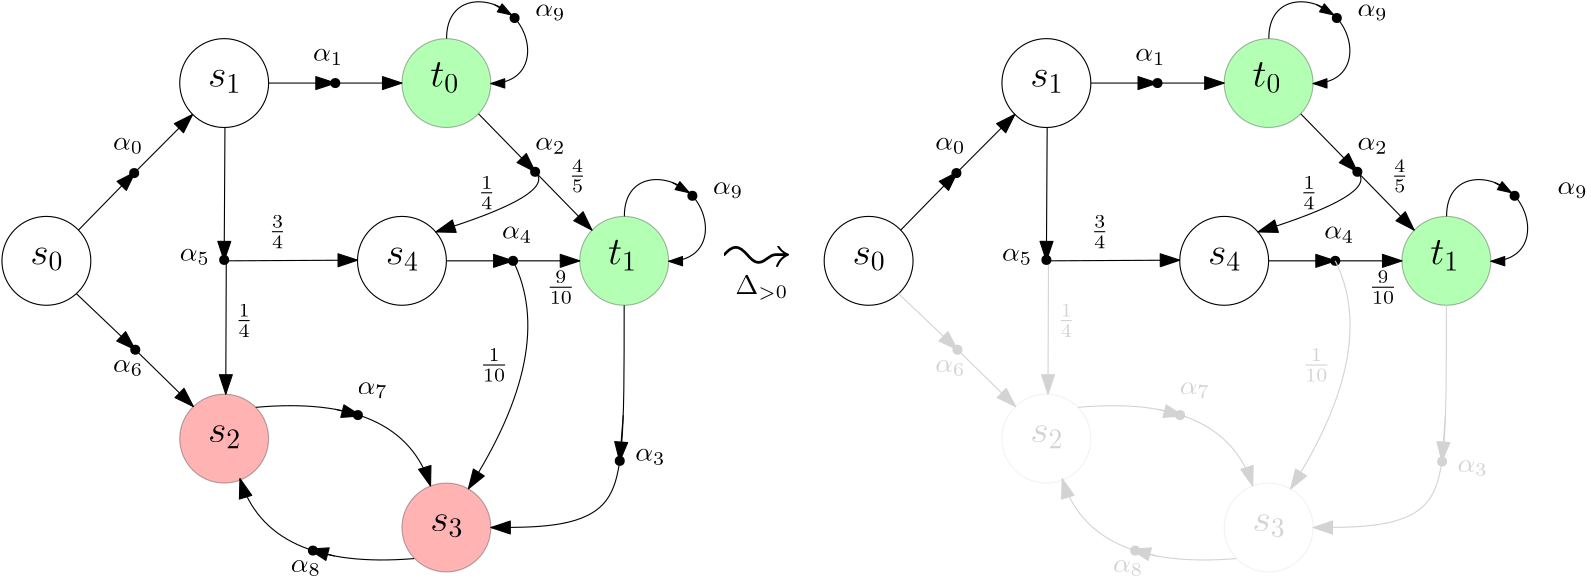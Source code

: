<?xml version="1.0"?>
<!DOCTYPE ipe SYSTEM "ipe.dtd">
<ipe version="70206" creator="Ipe 7.2.6">
<info created="D:20180215123956" modified="D:20180513090619"/>
<preamble>\usepackage{color}
\usepackage{latexsym}
%% The &apos;lf&apos; option for lining figures
%% The &apos;sfdefault&apos; option to make the base font sans serif
\usepackage[T1]{fontenc}</preamble>
<ipestyle name="basic">
<symbol name="arrow/arc(spx)">
<path stroke="sym-stroke" fill="sym-stroke" pen="sym-pen">
0 0 m
-1 0.333 l
-1 -0.333 l
h
</path>
</symbol>
<symbol name="arrow/farc(spx)">
<path stroke="sym-stroke" fill="white" pen="sym-pen">
0 0 m
-1 0.333 l
-1 -0.333 l
h
</path>
</symbol>
<symbol name="arrow/ptarc(spx)">
<path stroke="sym-stroke" fill="sym-stroke" pen="sym-pen">
0 0 m
-1 0.333 l
-0.8 0 l
-1 -0.333 l
h
</path>
</symbol>
<symbol name="arrow/fptarc(spx)">
<path stroke="sym-stroke" fill="white" pen="sym-pen">
0 0 m
-1 0.333 l
-0.8 0 l
-1 -0.333 l
h
</path>
</symbol>
<symbol name="mark/circle(sx)" transformations="translations">
<path fill="sym-stroke">
0.6 0 0 0.6 0 0 e
0.4 0 0 0.4 0 0 e
</path>
</symbol>
<symbol name="mark/disk(sx)" transformations="translations">
<path fill="sym-stroke">
0.6 0 0 0.6 0 0 e
</path>
</symbol>
<symbol name="mark/fdisk(sfx)" transformations="translations">
<group>
<path fill="sym-fill">
0.5 0 0 0.5 0 0 e
</path>
<path fill="sym-stroke" fillrule="eofill">
0.6 0 0 0.6 0 0 e
0.4 0 0 0.4 0 0 e
</path>
</group>
</symbol>
<symbol name="mark/box(sx)" transformations="translations">
<path fill="sym-stroke" fillrule="eofill">
-0.6 -0.6 m
0.6 -0.6 l
0.6 0.6 l
-0.6 0.6 l
h
-0.4 -0.4 m
0.4 -0.4 l
0.4 0.4 l
-0.4 0.4 l
h
</path>
</symbol>
<symbol name="mark/square(sx)" transformations="translations">
<path fill="sym-stroke">
-0.6 -0.6 m
0.6 -0.6 l
0.6 0.6 l
-0.6 0.6 l
h
</path>
</symbol>
<symbol name="mark/fsquare(sfx)" transformations="translations">
<group>
<path fill="sym-fill">
-0.5 -0.5 m
0.5 -0.5 l
0.5 0.5 l
-0.5 0.5 l
h
</path>
<path fill="sym-stroke" fillrule="eofill">
-0.6 -0.6 m
0.6 -0.6 l
0.6 0.6 l
-0.6 0.6 l
h
-0.4 -0.4 m
0.4 -0.4 l
0.4 0.4 l
-0.4 0.4 l
h
</path>
</group>
</symbol>
<symbol name="mark/cross(sx)" transformations="translations">
<group>
<path fill="sym-stroke">
-0.43 -0.57 m
0.57 0.43 l
0.43 0.57 l
-0.57 -0.43 l
h
</path>
<path fill="sym-stroke">
-0.43 0.57 m
0.57 -0.43 l
0.43 -0.57 l
-0.57 0.43 l
h
</path>
</group>
</symbol>
<symbol name="arrow/fnormal(spx)">
<path stroke="sym-stroke" fill="white" pen="sym-pen">
0 0 m
-1 0.333 l
-1 -0.333 l
h
</path>
</symbol>
<symbol name="arrow/pointed(spx)">
<path stroke="sym-stroke" fill="sym-stroke" pen="sym-pen">
0 0 m
-1 0.333 l
-0.8 0 l
-1 -0.333 l
h
</path>
</symbol>
<symbol name="arrow/fpointed(spx)">
<path stroke="sym-stroke" fill="white" pen="sym-pen">
0 0 m
-1 0.333 l
-0.8 0 l
-1 -0.333 l
h
</path>
</symbol>
<symbol name="arrow/linear(spx)">
<path stroke="sym-stroke" pen="sym-pen">
-1 0.333 m
0 0 l
-1 -0.333 l
</path>
</symbol>
<symbol name="arrow/fdouble(spx)">
<path stroke="sym-stroke" fill="white" pen="sym-pen">
0 0 m
-1 0.333 l
-1 -0.333 l
h
-1 0 m
-2 0.333 l
-2 -0.333 l
h
</path>
</symbol>
<symbol name="arrow/double(spx)">
<path stroke="sym-stroke" fill="sym-stroke" pen="sym-pen">
0 0 m
-1 0.333 l
-1 -0.333 l
h
-1 0 m
-2 0.333 l
-2 -0.333 l
h
</path>
</symbol>
<pen name="heavier" value="0.8"/>
<pen name="fat" value="1.2"/>
<pen name="ultrafat" value="2"/>
<symbolsize name="large" value="5"/>
<symbolsize name="small" value="2"/>
<symbolsize name="tiny" value="1.1"/>
<arrowsize name="large" value="10"/>
<arrowsize name="small" value="5"/>
<arrowsize name="tiny" value="3"/>
<color name="red" value="1 0 0"/>
<color name="green" value="0 1 0"/>
<color name="blue" value="0 0 1"/>
<color name="yellow" value="1 1 0"/>
<color name="orange" value="1 0.647 0"/>
<color name="gold" value="1 0.843 0"/>
<color name="purple" value="0.627 0.125 0.941"/>
<color name="gray" value="0.745"/>
<color name="brown" value="0.647 0.165 0.165"/>
<color name="navy" value="0 0 0.502"/>
<color name="pink" value="1 0.753 0.796"/>
<color name="seagreen" value="0.18 0.545 0.341"/>
<color name="turquoise" value="0.251 0.878 0.816"/>
<color name="violet" value="0.933 0.51 0.933"/>
<color name="darkblue" value="0 0 0.545"/>
<color name="darkcyan" value="0 0.545 0.545"/>
<color name="darkgray" value="0.663"/>
<color name="darkgreen" value="0 0.392 0"/>
<color name="darkmagenta" value="0.545 0 0.545"/>
<color name="darkorange" value="1 0.549 0"/>
<color name="darkred" value="0.545 0 0"/>
<color name="lightblue" value="0.678 0.847 0.902"/>
<color name="lightcyan" value="0.878 1 1"/>
<color name="lightgray" value="0.827"/>
<color name="lightgreen" value="0.565 0.933 0.565"/>
<color name="lightyellow" value="1 1 0.878"/>
<dashstyle name="dashed" value="[4] 0"/>
<dashstyle name="dotted" value="[1 3] 0"/>
<dashstyle name="dash dotted" value="[4 2 1 2] 0"/>
<dashstyle name="dash dot dotted" value="[4 2 1 2 1 2] 0"/>
<textsize name="large" value="\large"/>
<textsize name="Large" value="\Large"/>
<textsize name="LARGE" value="\LARGE"/>
<textsize name="huge" value="\huge"/>
<textsize name="Huge" value="\Huge"/>
<textsize name="small" value="\small"/>
<textsize name="footnote" value="\footnotesize"/>
<textsize name="tiny" value="\tiny"/>
<textstyle name="center" begin="\begin{center}" end="\end{center}"/>
<textstyle name="itemize" begin="\begin{itemize}" end="\end{itemize}"/>
<textstyle name="item" begin="\begin{itemize}\item{}" end="\end{itemize}"/>
<gridsize name="4 pts" value="4"/>
<gridsize name="8 pts (~3 mm)" value="8"/>
<gridsize name="16 pts (~6 mm)" value="16"/>
<gridsize name="32 pts (~12 mm)" value="32"/>
<gridsize name="10 pts (~3.5 mm)" value="10"/>
<gridsize name="20 pts (~7 mm)" value="20"/>
<gridsize name="14 pts (~5 mm)" value="14"/>
<gridsize name="28 pts (~10 mm)" value="28"/>
<gridsize name="56 pts (~20 mm)" value="56"/>
<anglesize name="90 deg" value="90"/>
<anglesize name="60 deg" value="60"/>
<anglesize name="45 deg" value="45"/>
<anglesize name="30 deg" value="30"/>
<anglesize name="22.5 deg" value="22.5"/>
<opacity name="10%" value="0.1"/>
<opacity name="30%" value="0.3"/>
<opacity name="50%" value="0.5"/>
<opacity name="75%" value="0.75"/>
<tiling name="falling" angle="-60" step="4" width="1"/>
<tiling name="rising" angle="30" step="4" width="1"/>
</ipestyle>
<page>
<layer name="alpha"/>
<view layers="alpha" active="alpha"/>
<path layer="alpha" matrix="1 0 0 1 -144 0" stroke="black">
16 0 0 16 160 736 e
</path>
<path matrix="1 0 0 1 -144 0" stroke="black">
16 0 0 16 224 800 e
</path>
<path matrix="1 0 0 1 -144 0" stroke="black" fill="red" opacity="30%">
16 0 0 16 224 672 e
</path>
<path matrix="1 0 0 1 -144 0" stroke="black">
16 0 0 16 288 736 e
</path>
<path matrix="1 0 0 1 -144 0" stroke="black" fill="red" opacity="30%">
16 0 0 16 304 640 e
</path>
<path stroke="black" arrow="normal/normal">
27.5488 747.074 m
48 768 l
</path>
<path stroke="black" arrow="normal/normal">
48 768 m
68.6571 788.716 l
</path>
<path stroke="black" arrow="normal/normal">
26.7913 724.187 m
48 704 l
</path>
<path stroke="black" arrow="normal/normal">
48 704 m
68.9178 683.541 l
</path>
<path stroke="black" arrow="normal/normal">
80.283 784.003 m
80 736 l
</path>
<path stroke="black" arrow="normal/normal">
80 736 m
128.002 736.248 l
</path>
<path stroke="black" arrow="normal/normal">
80.7616 736.004 m
80.5734 687.99 l
</path>
<path stroke="black" arrow="normal/normal">
91.3668 683.26 m
144 688
154.288 654.946 c
</path>
<path stroke="black" arrow="normal/normal">
119.988 682.557 m
129.335 680.167 l
</path>
<path matrix="-0.99997 0.0077047 -0.0077047 -0.99997 245.014 1311.35" stroke="black" arrow="normal/normal">
91.3668 683.26 m
144 688
154.288 654.946 c
</path>
<path matrix="-0.99997 0.0077047 -0.0077047 -0.99997 245.014 1311.35" stroke="black" arrow="normal/normal">
119.988 682.557 m
129.335 680.167 l
</path>
<use name="mark/disk(sx)" pos="47.6044 767.595" size="normal" stroke="black"/>
<use name="mark/disk(sx)" pos="80.0019 736.327" size="normal" stroke="black"/>
<use name="mark/disk(sx)" pos="128.137 680.473" size="normal" stroke="black"/>
<use name="mark/disk(sx)" pos="111.948 631.695" size="normal" stroke="black"/>
<path matrix="1 0 0 1 -64 0" stroke="black" fill="green" opacity="30%">
16 0 0 16 224 800 e
</path>
<path matrix="1 0 0 1 0 -64" stroke="black" fill="green" opacity="30%">
16 0 0 16 224 800 e
</path>
<path stroke="black" arrow="normal/normal">
96 800 m
120 800 l
</path>
<path stroke="black" arrow="normal/normal">
120 800 m
144 800 l
</path>
<path stroke="black" arrow="normal/normal">
160 736 m
184 736 l
</path>
<path stroke="black" arrow="normal/normal">
184 736 m
208 736 l
</path>
<use name="mark/disk(sx)" pos="120 800" size="normal" stroke="black"/>
<use name="mark/disk(sx)" pos="184 736" size="normal" stroke="black"/>
<path stroke="black" arrow="normal/normal">
224 720 m
224 672
224 640
192 640
176 640 c
</path>
<path stroke="black" arrow="normal/normal">
223.661 680.44 m
222.392 663.768 l
</path>
<path stroke="black" arrow="normal/normal">
171.556 788.934 m
192 768 l
</path>
<path stroke="black" arrow="normal/normal">
192 768 m
200 760
156.154 746.406 c
</path>
<path stroke="black" arrow="normal/normal">
192.358 767.608 m
212.422 747.043 l
</path>
<use name="mark/disk(sx)" pos="191.949 768.052" size="normal" stroke="black"/>
<use name="mark/disk(sx)" pos="222.409 663.984" size="normal" stroke="black"/>
<text matrix="1 0 0 1 2.162 -1.32123" transformations="translations" pos="8 736" stroke="black" type="label" width="12.096" height="6.179" depth="2.15" valign="baseline" size="Large" style="math">s_0</text>
<text matrix="1 0 0 1 2.162 -1.32123" transformations="translations" pos="72 800" stroke="black" type="label" width="12.096" height="6.179" depth="2.15" valign="baseline" size="Large" style="math">s_1</text>
<text matrix="1 0 0 1 2.162 -1.32123" transformations="translations" pos="72 672" stroke="black" type="label" width="12.096" height="6.179" depth="2.15" valign="baseline" size="Large" style="math">s_2</text>
<text matrix="1 0 0 1 2.162 -1.32123" transformations="translations" pos="152 800" stroke="black" type="label" width="10.552" height="8.826" depth="2.15" valign="baseline" size="Large" style="math">t_0</text>
<text matrix="1 0 0 1 2.162 -1.32123" transformations="translations" pos="216 736" stroke="black" type="label" width="10.552" height="8.826" depth="2.15" valign="baseline" size="Large" style="math">t_1</text>
<text matrix="1 0 0 1 2.162 -1.32123" transformations="translations" pos="152 640" stroke="black" type="label" width="12.096" height="6.179" depth="2.15" valign="baseline" size="Large" style="math">s_3</text>
<text matrix="1 0 0 1 2.162 -1.32123" transformations="translations" pos="136 736" stroke="black" type="label" width="12.096" height="6.179" depth="2.15" valign="baseline" size="Large" style="math">s_4</text>
<use name="mark/disk(sx)" pos="48 704" size="normal" stroke="black"/>
<text matrix="1 0 0 1 -16 24" transformations="translations" pos="56 752" stroke="black" type="label" width="10.842" height="4.294" depth="1.49" valign="baseline" style="math">\alpha_0</text>
<text matrix="1 0 0 1 -16 -56" transformations="translations" pos="56 752" stroke="black" type="label" width="10.842" height="4.294" depth="1.49" valign="baseline" style="math">\alpha_6</text>
<text matrix="1 0 0 1 8 -16" transformations="translations" pos="56 752" stroke="black" type="label" width="10.842" height="4.294" depth="1.49" valign="baseline" style="math">\alpha_5</text>
<text matrix="1 0 0 1 48 -128" transformations="translations" pos="56 752" stroke="black" type="label" width="10.842" height="4.294" depth="1.49" valign="baseline" style="math">\alpha_8</text>
<text matrix="1 0 0 1 72 -64" transformations="translations" pos="56 752" stroke="black" type="label" width="10.842" height="4.294" depth="1.49" valign="baseline" style="math">\alpha_7</text>
<text matrix="1 0 0 1 124 -8" transformations="translations" pos="56 752" stroke="black" type="label" width="10.842" height="4.294" depth="1.49" valign="baseline" style="math">\alpha_4</text>
<text matrix="1 0 0 1 136 24" transformations="translations" pos="56 752" stroke="black" type="label" width="10.842" height="4.294" depth="1.49" valign="baseline" style="math">\alpha_2</text>
<text matrix="1 0 0 1 56 56" transformations="translations" pos="56 752" stroke="black" type="label" width="10.842" height="4.294" depth="1.49" valign="baseline" style="math">\alpha_1</text>
<text matrix="1 0 0 1 172 -88" transformations="translations" pos="56 752" stroke="black" type="label" width="10.842" height="4.294" depth="1.49" valign="baseline" style="math">\alpha_3</text>
<text matrix="1 0 0 1 -12 0" transformations="translations" pos="108 744" stroke="black" type="label" width="6.362" height="8.422" depth="3.43" valign="baseline" style="math">\frac{3}{4}</text>
<text matrix="1 0 0 1 -24 -32" transformations="translations" pos="108 744" stroke="black" type="label" width="6.362" height="8.422" depth="3.43" valign="baseline" style="math">\frac{1}{4}</text>
<text matrix="1 0 0 1 96 20" transformations="translations" pos="108 744" stroke="black" type="label" width="6.362" height="8.422" depth="3.43" valign="baseline" style="math">\frac{4}{5}</text>
<path matrix="1 0 0 1 -8 0" stroke="black" arrow="normal/normal">
192 736 m
208 704
175.91 653.908 c
</path>
<text matrix="1 0 0 1 63.3247 14.01" transformations="translations" pos="108 744" stroke="black" type="label" width="6.362" height="8.422" depth="3.43" valign="baseline" style="math">\frac{1}{4}</text>
<text matrix="1 0 0 1 88 -20" transformations="translations" pos="108 744" stroke="black" type="label" width="10.334" height="8.422" depth="3.43" valign="baseline" style="math">\frac{9}{10}</text>
<text matrix="1 0 0 1 64 -48" transformations="translations" pos="108 744" stroke="black" type="label" width="10.334" height="8.422" depth="3.43" valign="baseline" style="math">\frac{1}{10}</text>
<text matrix="1 0 0 1 -8 -4" transformations="translations" pos="268 736" stroke="black" type="label" width="24.787" height="9.094" depth="0" valign="baseline" size="Huge" style="math">\leadsto</text>
<path matrix="1 0 0 1 152 0" stroke="black">
16 0 0 16 160 736 e
</path>
<path matrix="1 0 0 1 152 0" stroke="black">
16 0 0 16 224 800 e
</path>
<path matrix="1 0 0 1 152 0" stroke="lightgray" fill="white" opacity="30%">
16 0 0 16 224 672 e
</path>
<path matrix="1 0 0 1 152 0" stroke="black">
16 0 0 16 288 736 e
</path>
<path matrix="1 0 0 1 152 0" stroke="lightgray" fill="white" opacity="30%">
16 0 0 16 304 640 e
</path>
<path matrix="1 0 0 1 296 0" stroke="black" arrow="normal/normal">
27.5488 747.074 m
48 768 l
</path>
<path matrix="1 0 0 1 296 0" stroke="black" arrow="normal/normal">
48 768 m
68.6571 788.716 l
</path>
<path matrix="1 0 0 1 296 0" stroke="lightgray" arrow="normal/normal">
26.7913 724.187 m
48 704 l
</path>
<path matrix="1 0 0 1 296 0" stroke="lightgray" arrow="normal/normal">
48 704 m
68.9178 683.541 l
</path>
<path matrix="1 0 0 1 296 0" stroke="black" arrow="normal/normal">
80.283 784.003 m
80 736 l
</path>
<path matrix="1 0 0 1 296 0" stroke="black" arrow="normal/normal">
80 736 m
128.002 736.248 l
</path>
<path matrix="1 0 0 1 296 0" stroke="lightgray" arrow="normal/normal">
80.7616 736.004 m
80.5734 687.99 l
</path>
<path matrix="1 0 0 1 296 0" stroke="lightgray" arrow="normal/normal">
91.3668 683.26 m
144 688
154.288 654.946 c
</path>
<path matrix="1 0 0 1 296 0" stroke="lightgray" arrow="normal/normal">
119.988 682.557 m
129.335 680.167 l
</path>
<path matrix="-0.99997 0.0077047 -0.0077047 -0.99997 541.014 1311.35" stroke="lightgray" arrow="normal/normal">
91.3668 683.26 m
144 688
154.288 654.946 c
</path>
<path matrix="-0.99997 0.0077047 -0.0077047 -0.99997 541.014 1311.35" stroke="lightgray" arrow="normal/normal">
119.988 682.557 m
129.335 680.167 l
</path>
<use matrix="1 0 0 1 296 0" name="mark/disk(sx)" pos="47.6044 767.595" size="normal" stroke="black"/>
<use matrix="1 0 0 1 296 0" name="mark/disk(sx)" pos="80.0019 736.327" size="normal" stroke="black"/>
<use matrix="1 0 0 1 296 0" name="mark/disk(sx)" pos="128.137 680.473" size="normal" stroke="lightgray"/>
<use matrix="1 0 0 1 296 0" name="mark/disk(sx)" pos="111.948 631.695" size="normal" stroke="lightgray"/>
<path matrix="1 0 0 1 232 0" stroke="black" fill="green" opacity="30%">
16 0 0 16 224 800 e
</path>
<path matrix="1 0 0 1 296 -64" stroke="black" fill="green" opacity="30%">
16 0 0 16 224 800 e
</path>
<path matrix="1 0 0 1 296 0" stroke="black" arrow="normal/normal">
96 800 m
120 800 l
</path>
<path matrix="1 0 0 1 296 0" stroke="black" arrow="normal/normal">
120 800 m
144 800 l
</path>
<path matrix="1 0 0 1 296 0" stroke="black" arrow="normal/normal">
160 736 m
184 736 l
</path>
<path matrix="1 0 0 1 296 0" stroke="black" arrow="normal/normal">
184 736 m
208 736 l
</path>
<use matrix="1 0 0 1 296 0" name="mark/disk(sx)" pos="120 800" size="normal" stroke="black"/>
<use matrix="1 0 0 1 296 0" name="mark/disk(sx)" pos="184 736" size="normal" stroke="black"/>
<path matrix="1 0 0 1 296 0" stroke="lightgray" arrow="normal/normal">
224 720 m
224 672
224 640
192 640
176 640 c
</path>
<path matrix="1 0 0 1 296 0" stroke="lightgray" arrow="normal/normal">
223.661 680.44 m
222.392 663.768 l
</path>
<path matrix="1 0 0 1 296 0" stroke="black" arrow="normal/normal">
171.556 788.934 m
192 768 l
</path>
<path matrix="1 0 0 1 296 0" stroke="black" arrow="normal/normal">
192 768 m
200 760
156.154 746.406 c
</path>
<path matrix="1 0 0 1 296 0" stroke="black" arrow="normal/normal">
192.358 767.608 m
212.422 747.043 l
</path>
<use matrix="1 0 0 1 296 0" name="mark/disk(sx)" pos="191.949 768.052" size="normal" stroke="black"/>
<text matrix="1 0 0 1 298.162 -1.32123" transformations="translations" pos="8 736" stroke="black" type="label" width="12.096" height="6.179" depth="2.15" valign="baseline" size="Large" style="math">s_0</text>
<text matrix="1 0 0 1 298.162 -1.32123" transformations="translations" pos="72 800" stroke="black" type="label" width="12.096" height="6.179" depth="2.15" valign="baseline" size="Large" style="math">s_1</text>
<text matrix="1 0 0 1 298.162 -1.32123" transformations="translations" pos="72 672" stroke="lightgray" type="label" width="12.096" height="6.179" depth="2.15" valign="baseline" size="Large" style="math">s_2</text>
<text matrix="1 0 0 1 298.162 -1.32123" transformations="translations" pos="152 800" stroke="black" type="label" width="10.552" height="8.826" depth="2.15" valign="baseline" size="Large" style="math">t_0</text>
<text matrix="1 0 0 1 298.162 -1.32123" transformations="translations" pos="216 736" stroke="black" type="label" width="10.552" height="8.826" depth="2.15" valign="baseline" size="Large" style="math">t_1</text>
<text matrix="1 0 0 1 298.162 -1.32123" transformations="translations" pos="152 640" stroke="lightgray" type="label" width="12.096" height="6.179" depth="2.15" valign="baseline" size="Large" style="math">s_3</text>
<text matrix="1 0 0 1 298.162 -1.32123" transformations="translations" pos="136 736" stroke="black" type="label" width="12.096" height="6.179" depth="2.15" valign="baseline" size="Large" style="math">s_4</text>
<use matrix="1 0 0 1 296 0" name="mark/disk(sx)" pos="48 704" size="normal" stroke="lightgray"/>
<text matrix="1 0 0 1 280 24" transformations="translations" pos="56 752" stroke="black" type="label" width="10.842" height="4.294" depth="1.49" valign="baseline" style="math">\alpha_0</text>
<text matrix="1 0 0 1 280 -56" transformations="translations" pos="56 752" stroke="lightgray" type="label" width="10.842" height="4.294" depth="1.49" valign="baseline" style="math">\alpha_6</text>
<text matrix="1 0 0 1 304 -16" transformations="translations" pos="56 752" stroke="black" type="label" width="10.842" height="4.294" depth="1.49" valign="baseline" style="math">\alpha_5</text>
<text matrix="1 0 0 1 344 -128" transformations="translations" pos="56 752" stroke="lightgray" type="label" width="10.842" height="4.294" depth="1.49" valign="baseline" style="math">\alpha_8</text>
<text matrix="1 0 0 1 368 -64" transformations="translations" pos="56 752" stroke="lightgray" type="label" width="10.842" height="4.294" depth="1.49" valign="baseline" style="math">\alpha_7</text>
<text matrix="1 0 0 1 420 -8" transformations="translations" pos="56 752" stroke="black" type="label" width="10.842" height="4.294" depth="1.49" valign="baseline" style="math">\alpha_4</text>
<text matrix="1 0 0 1 432 24" transformations="translations" pos="56 752" stroke="black" type="label" width="10.842" height="4.294" depth="1.49" valign="baseline" style="math">\alpha_2</text>
<text matrix="1 0 0 1 352 56" transformations="translations" pos="56 752" stroke="black" type="label" width="10.842" height="4.294" depth="1.49" valign="baseline" style="math">\alpha_1</text>
<text matrix="1 0 0 1 284 0" transformations="translations" pos="108 744" stroke="black" type="label" width="6.362" height="8.422" depth="3.43" valign="baseline" style="math">\frac{3}{4}</text>
<text matrix="1 0 0 1 272 -32" transformations="translations" pos="108 744" stroke="lightgray" type="label" width="6.362" height="8.422" depth="3.43" valign="baseline" style="math">\frac{1}{4}</text>
<text matrix="1 0 0 1 392 20" transformations="translations" pos="108 744" stroke="black" type="label" width="6.362" height="8.422" depth="3.43" valign="baseline" style="math">\frac{4}{5}</text>
<path matrix="1 0 0 1 288 0" stroke="lightgray" arrow="normal/normal">
192 736 m
208 704
175.91 653.908 c
</path>
<text matrix="1 0 0 1 359.325 14.01" transformations="translations" pos="108 744" stroke="black" type="label" width="6.362" height="8.422" depth="3.43" valign="baseline" style="math">\frac{1}{4}</text>
<text matrix="1 0 0 1 384 -20" transformations="translations" pos="108 744" stroke="black" type="label" width="10.334" height="8.422" depth="3.43" valign="baseline" style="math">\frac{9}{10}</text>
<text matrix="1 0 0 1 360 -48" transformations="translations" pos="108 744" stroke="lightgray" type="label" width="10.334" height="8.422" depth="3.43" valign="baseline" style="math">\frac{1}{10}</text>
<text matrix="1 0 0 1 -4 0" transformations="translations" pos="268 724" stroke="black" type="label" width="18.998" height="6.81" depth="2.02" valign="baseline" style="math">\Delta_{&gt;0}</text>
<text matrix="1 0 0 1 468 -92" transformations="translations" pos="56 752" stroke="lightgray" type="label" width="10.842" height="4.294" depth="1.49" valign="baseline" style="math">\alpha_3</text>
<path stroke="black" arrow="normal/small">
160.073 816 m
160 832
192 832
192 800
175.999 799.836 c
</path>
<use name="mark/disk(sx)" pos="184.554 823.42" size="normal" stroke="black"/>
<path stroke="black" arrow="normal/small">
177.232 828.252 m
183.475 824.504 l
</path>
<text transformations="translations" pos="192 824" stroke="black" type="label" width="10.842" height="4.294" depth="1.49" valign="baseline" style="math">\alpha_9</text>
<path matrix="1 0 0 1 64 -64" stroke="black" arrow="normal/small">
160.073 816 m
160 832
192 832
192 800
175.999 799.836 c
</path>
<use matrix="1 0 0 1 64 -64" name="mark/disk(sx)" pos="184.554 823.42" size="normal" stroke="black"/>
<path matrix="1 0 0 1 64 -64" stroke="black" arrow="normal/small">
177.232 828.252 m
183.475 824.504 l
</path>
<text matrix="1 0 0 1 64 -64" transformations="translations" pos="192 824" stroke="black" type="label" width="10.842" height="4.294" depth="1.49" valign="baseline" style="math">\alpha_9</text>
<path matrix="1 0 0 1 296 0" stroke="black" arrow="normal/small">
160.073 816 m
160 832
192 832
192 800
175.999 799.836 c
</path>
<use matrix="1 0 0 1 296 0" name="mark/disk(sx)" pos="184.554 823.42" size="normal" stroke="black"/>
<path matrix="1 0 0 1 296 0" stroke="black" arrow="normal/small">
177.232 828.252 m
183.475 824.504 l
</path>
<text matrix="1 0 0 1 296 0" transformations="translations" pos="192 824" stroke="black" type="label" width="10.842" height="4.294" depth="1.49" valign="baseline" style="math">\alpha_9</text>
<path matrix="1 0 0 1 360 -64" stroke="black" arrow="normal/small">
160.073 816 m
160 832
192 832
192 800
175.999 799.836 c
</path>
<use matrix="1 0 0 1 360 -64" name="mark/disk(sx)" pos="184.554 823.42" size="normal" stroke="black"/>
<path matrix="1 0 0 1 360 -64" stroke="black" arrow="normal/small">
177.232 828.252 m
183.475 824.504 l
</path>
<text matrix="1 0 0 1 368 -64" transformations="translations" pos="192 824" stroke="black" type="label" width="10.842" height="4.294" depth="1.49" valign="baseline" style="math">\alpha_9</text>
<use name="mark/disk(sx)" pos="518.45 663.754" size="normal" stroke="lightgray"/>
</page>
</ipe>

